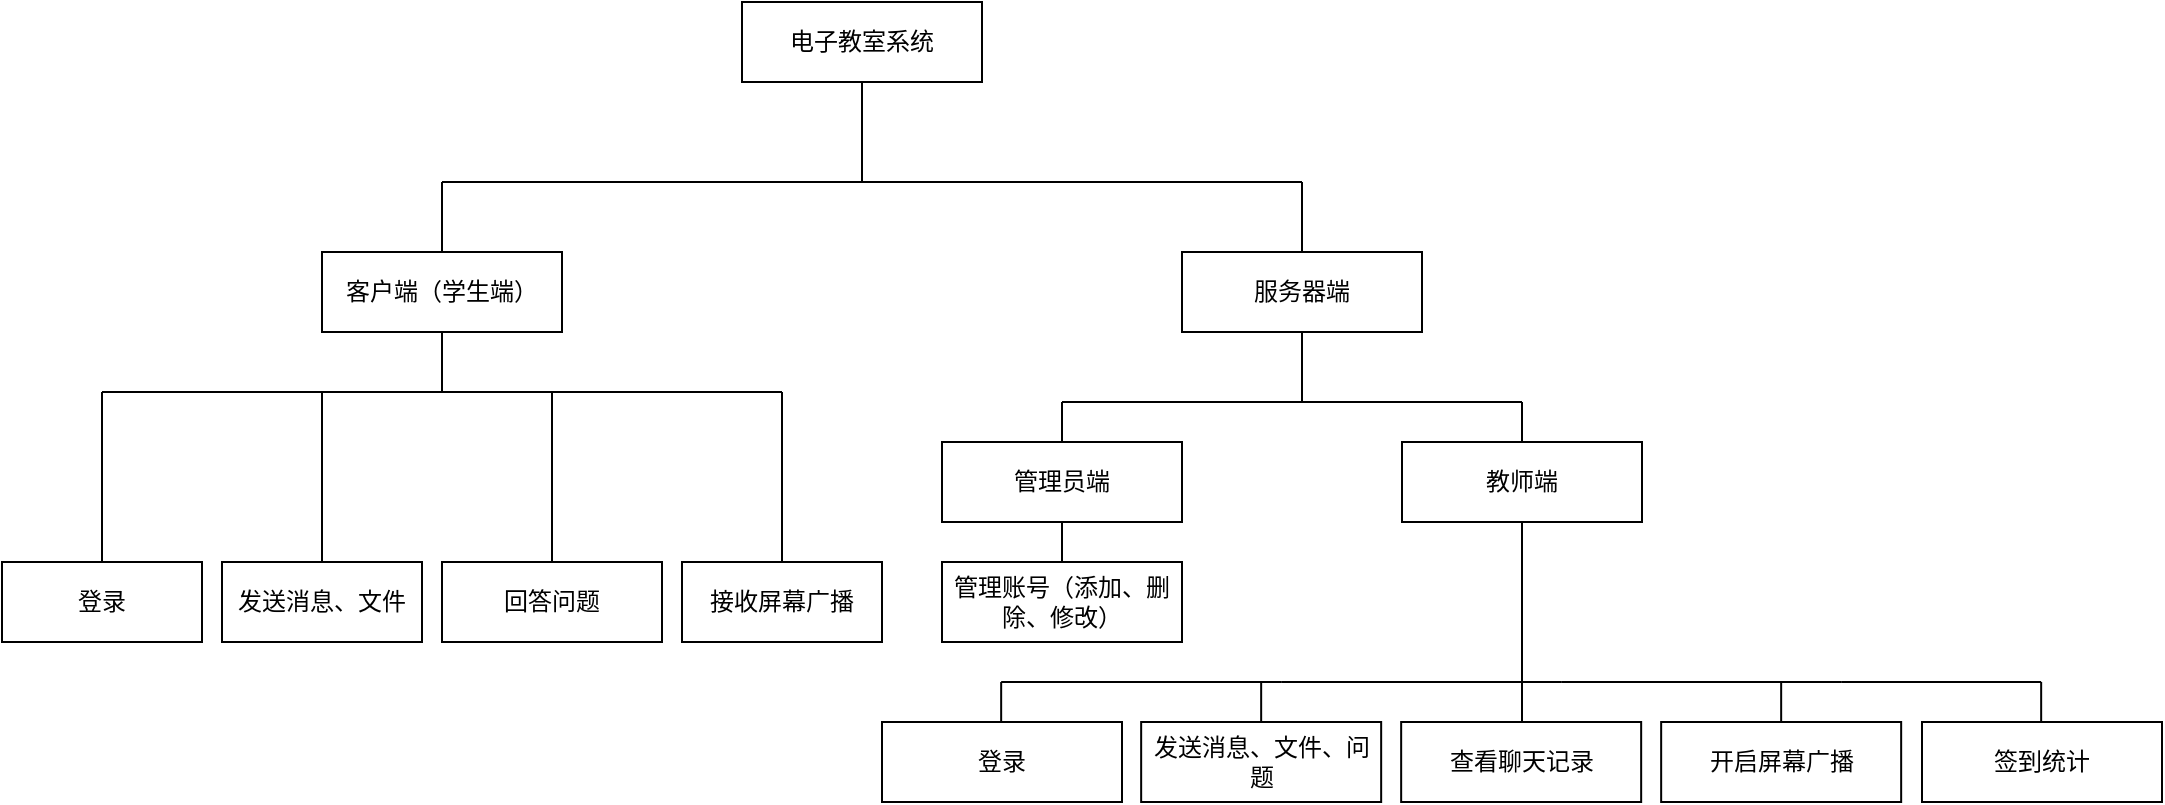 <mxfile version="13.3.0" type="device"><diagram id="C5RBs43oDa-KdzZeNtuy" name="Page-1"><mxGraphModel dx="1815" dy="499" grid="1" gridSize="10" guides="1" tooltips="1" connect="1" arrows="1" fold="1" page="1" pageScale="1" pageWidth="827" pageHeight="1169" math="0" shadow="0"><root><mxCell id="WIyWlLk6GJQsqaUBKTNV-0"/><mxCell id="WIyWlLk6GJQsqaUBKTNV-1" parent="WIyWlLk6GJQsqaUBKTNV-0"/><mxCell id="p3Ws6YJ3FXFPK7ZC3mhL-4" value="客户端（学生端）" style="rounded=0;whiteSpace=wrap;html=1;" vertex="1" parent="WIyWlLk6GJQsqaUBKTNV-1"><mxGeometry x="-210" y="565" width="120" height="40" as="geometry"/></mxCell><mxCell id="p3Ws6YJ3FXFPK7ZC3mhL-5" value="登录" style="rounded=0;whiteSpace=wrap;html=1;direction=west;" vertex="1" parent="WIyWlLk6GJQsqaUBKTNV-1"><mxGeometry x="-370" y="720" width="100" height="40" as="geometry"/></mxCell><mxCell id="p3Ws6YJ3FXFPK7ZC3mhL-6" value="发送消息、文件" style="rounded=0;whiteSpace=wrap;html=1;direction=west;" vertex="1" parent="WIyWlLk6GJQsqaUBKTNV-1"><mxGeometry x="-260" y="720" width="100" height="40" as="geometry"/></mxCell><mxCell id="p3Ws6YJ3FXFPK7ZC3mhL-7" value="回答问题" style="rounded=0;whiteSpace=wrap;html=1;direction=west;" vertex="1" parent="WIyWlLk6GJQsqaUBKTNV-1"><mxGeometry x="-150" y="720" width="110" height="40" as="geometry"/></mxCell><mxCell id="p3Ws6YJ3FXFPK7ZC3mhL-10" value="" style="endArrow=none;html=1;" edge="1" parent="WIyWlLk6GJQsqaUBKTNV-1"><mxGeometry width="50" height="50" relative="1" as="geometry"><mxPoint x="-320" y="635" as="sourcePoint"/><mxPoint x="-170" y="635" as="targetPoint"/></mxGeometry></mxCell><mxCell id="p3Ws6YJ3FXFPK7ZC3mhL-11" value="" style="endArrow=none;html=1;exitX=0.5;exitY=1;exitDx=0;exitDy=0;" edge="1" parent="WIyWlLk6GJQsqaUBKTNV-1" source="p3Ws6YJ3FXFPK7ZC3mhL-5"><mxGeometry width="50" height="50" relative="1" as="geometry"><mxPoint y="765" as="sourcePoint"/><mxPoint x="-320" y="635" as="targetPoint"/></mxGeometry></mxCell><mxCell id="p3Ws6YJ3FXFPK7ZC3mhL-12" value="" style="endArrow=none;html=1;" edge="1" parent="WIyWlLk6GJQsqaUBKTNV-1"><mxGeometry width="50" height="50" relative="1" as="geometry"><mxPoint x="20" y="635" as="sourcePoint"/><mxPoint x="-170" y="635" as="targetPoint"/></mxGeometry></mxCell><mxCell id="p3Ws6YJ3FXFPK7ZC3mhL-13" value="" style="endArrow=none;html=1;exitX=0.5;exitY=1;exitDx=0;exitDy=0;" edge="1" parent="WIyWlLk6GJQsqaUBKTNV-1" source="p3Ws6YJ3FXFPK7ZC3mhL-7"><mxGeometry width="50" height="50" relative="1" as="geometry"><mxPoint x="-10" y="725" as="sourcePoint"/><mxPoint x="-95" y="635" as="targetPoint"/></mxGeometry></mxCell><mxCell id="p3Ws6YJ3FXFPK7ZC3mhL-14" value="服务器端" style="rounded=0;whiteSpace=wrap;html=1;" vertex="1" parent="WIyWlLk6GJQsqaUBKTNV-1"><mxGeometry x="220" y="565" width="120" height="40" as="geometry"/></mxCell><mxCell id="p3Ws6YJ3FXFPK7ZC3mhL-15" value="管理员端" style="rounded=0;whiteSpace=wrap;html=1;" vertex="1" parent="WIyWlLk6GJQsqaUBKTNV-1"><mxGeometry x="100" y="660" width="120" height="40" as="geometry"/></mxCell><mxCell id="p3Ws6YJ3FXFPK7ZC3mhL-16" value="教师端" style="rounded=0;whiteSpace=wrap;html=1;" vertex="1" parent="WIyWlLk6GJQsqaUBKTNV-1"><mxGeometry x="330" y="660" width="120" height="40" as="geometry"/></mxCell><mxCell id="p3Ws6YJ3FXFPK7ZC3mhL-18" value="" style="endArrow=none;html=1;" edge="1" parent="WIyWlLk6GJQsqaUBKTNV-1"><mxGeometry width="50" height="50" relative="1" as="geometry"><mxPoint x="160" y="640" as="sourcePoint"/><mxPoint x="270" y="640" as="targetPoint"/></mxGeometry></mxCell><mxCell id="p3Ws6YJ3FXFPK7ZC3mhL-19" value="" style="endArrow=none;html=1;exitX=0.5;exitY=0;exitDx=0;exitDy=0;" edge="1" parent="WIyWlLk6GJQsqaUBKTNV-1" source="p3Ws6YJ3FXFPK7ZC3mhL-15"><mxGeometry width="50" height="50" relative="1" as="geometry"><mxPoint x="440" y="710" as="sourcePoint"/><mxPoint x="160" y="640" as="targetPoint"/></mxGeometry></mxCell><mxCell id="p3Ws6YJ3FXFPK7ZC3mhL-20" value="" style="endArrow=none;html=1;" edge="1" parent="WIyWlLk6GJQsqaUBKTNV-1"><mxGeometry width="50" height="50" relative="1" as="geometry"><mxPoint x="270" y="640" as="sourcePoint"/><mxPoint x="390" y="640" as="targetPoint"/></mxGeometry></mxCell><mxCell id="p3Ws6YJ3FXFPK7ZC3mhL-21" value="" style="endArrow=none;html=1;" edge="1" parent="WIyWlLk6GJQsqaUBKTNV-1" source="p3Ws6YJ3FXFPK7ZC3mhL-16"><mxGeometry width="50" height="50" relative="1" as="geometry"><mxPoint x="280" y="610" as="sourcePoint"/><mxPoint x="390" y="640" as="targetPoint"/></mxGeometry></mxCell><mxCell id="p3Ws6YJ3FXFPK7ZC3mhL-23" value="管理账号（添加、删除、修改）" style="rounded=0;whiteSpace=wrap;html=1;" vertex="1" parent="WIyWlLk6GJQsqaUBKTNV-1"><mxGeometry x="100" y="720" width="120" height="40" as="geometry"/></mxCell><mxCell id="p3Ws6YJ3FXFPK7ZC3mhL-26" value="" style="endArrow=none;html=1;entryX=0.5;entryY=1;entryDx=0;entryDy=0;exitX=0.5;exitY=0;exitDx=0;exitDy=0;" edge="1" parent="WIyWlLk6GJQsqaUBKTNV-1" source="p3Ws6YJ3FXFPK7ZC3mhL-23" target="p3Ws6YJ3FXFPK7ZC3mhL-15"><mxGeometry width="50" height="50" relative="1" as="geometry"><mxPoint x="290" y="690" as="sourcePoint"/><mxPoint x="340" y="640" as="targetPoint"/></mxGeometry></mxCell><mxCell id="p3Ws6YJ3FXFPK7ZC3mhL-27" value="登录" style="rounded=0;whiteSpace=wrap;html=1;" vertex="1" parent="WIyWlLk6GJQsqaUBKTNV-1"><mxGeometry x="70" y="800" width="120" height="40" as="geometry"/></mxCell><mxCell id="p3Ws6YJ3FXFPK7ZC3mhL-28" value="发送消息、文件、问题" style="rounded=0;whiteSpace=wrap;html=1;" vertex="1" parent="WIyWlLk6GJQsqaUBKTNV-1"><mxGeometry x="199.58" y="800" width="120" height="40" as="geometry"/></mxCell><mxCell id="p3Ws6YJ3FXFPK7ZC3mhL-30" value="" style="endArrow=none;html=1;" edge="1" parent="WIyWlLk6GJQsqaUBKTNV-1"><mxGeometry width="50" height="50" relative="1" as="geometry"><mxPoint x="129.58" y="780" as="sourcePoint"/><mxPoint x="269.58" y="780" as="targetPoint"/></mxGeometry></mxCell><mxCell id="p3Ws6YJ3FXFPK7ZC3mhL-31" value="" style="endArrow=none;html=1;exitX=0.5;exitY=0;exitDx=0;exitDy=0;" edge="1" parent="WIyWlLk6GJQsqaUBKTNV-1"><mxGeometry width="50" height="50" relative="1" as="geometry"><mxPoint x="129.58" y="800" as="sourcePoint"/><mxPoint x="129.58" y="780" as="targetPoint"/></mxGeometry></mxCell><mxCell id="p3Ws6YJ3FXFPK7ZC3mhL-32" value="" style="endArrow=none;html=1;" edge="1" parent="WIyWlLk6GJQsqaUBKTNV-1"><mxGeometry width="50" height="50" relative="1" as="geometry"><mxPoint x="409.58" y="780" as="sourcePoint"/><mxPoint x="269.58" y="780" as="targetPoint"/></mxGeometry></mxCell><mxCell id="p3Ws6YJ3FXFPK7ZC3mhL-33" value="" style="endArrow=none;html=1;exitX=0.5;exitY=0;exitDx=0;exitDy=0;" edge="1" parent="WIyWlLk6GJQsqaUBKTNV-1"><mxGeometry width="50" height="50" relative="1" as="geometry"><mxPoint x="390.0" y="800" as="sourcePoint"/><mxPoint x="390.0" y="780" as="targetPoint"/></mxGeometry></mxCell><mxCell id="p3Ws6YJ3FXFPK7ZC3mhL-34" value="" style="endArrow=none;html=1;entryX=0.5;entryY=1;entryDx=0;entryDy=0;" edge="1" parent="WIyWlLk6GJQsqaUBKTNV-1" target="p3Ws6YJ3FXFPK7ZC3mhL-16"><mxGeometry width="50" height="50" relative="1" as="geometry"><mxPoint x="390" y="780" as="sourcePoint"/><mxPoint x="330" y="690" as="targetPoint"/></mxGeometry></mxCell><mxCell id="p3Ws6YJ3FXFPK7ZC3mhL-35" value="" style="endArrow=none;html=1;" edge="1" parent="WIyWlLk6GJQsqaUBKTNV-1" source="p3Ws6YJ3FXFPK7ZC3mhL-28"><mxGeometry width="50" height="50" relative="1" as="geometry"><mxPoint x="159.58" y="840" as="sourcePoint"/><mxPoint x="259.58" y="780" as="targetPoint"/></mxGeometry></mxCell><mxCell id="p3Ws6YJ3FXFPK7ZC3mhL-36" value="开启屏幕广播" style="rounded=0;whiteSpace=wrap;html=1;" vertex="1" parent="WIyWlLk6GJQsqaUBKTNV-1"><mxGeometry x="459.58" y="800" width="120" height="40" as="geometry"/></mxCell><mxCell id="p3Ws6YJ3FXFPK7ZC3mhL-37" value="" style="endArrow=none;html=1;" edge="1" parent="WIyWlLk6GJQsqaUBKTNV-1"><mxGeometry width="50" height="50" relative="1" as="geometry"><mxPoint x="549.58" y="780" as="sourcePoint"/><mxPoint x="409.58" y="780" as="targetPoint"/></mxGeometry></mxCell><mxCell id="p3Ws6YJ3FXFPK7ZC3mhL-38" value="" style="endArrow=none;html=1;" edge="1" parent="WIyWlLk6GJQsqaUBKTNV-1" source="p3Ws6YJ3FXFPK7ZC3mhL-36"><mxGeometry width="50" height="50" relative="1" as="geometry"><mxPoint x="309.58" y="840" as="sourcePoint"/><mxPoint x="519.58" y="780" as="targetPoint"/></mxGeometry></mxCell><mxCell id="p3Ws6YJ3FXFPK7ZC3mhL-40" value="签到统计" style="rounded=0;whiteSpace=wrap;html=1;" vertex="1" parent="WIyWlLk6GJQsqaUBKTNV-1"><mxGeometry x="590" y="800" width="120" height="40" as="geometry"/></mxCell><mxCell id="p3Ws6YJ3FXFPK7ZC3mhL-42" value="查看聊天记录" style="rounded=0;whiteSpace=wrap;html=1;" vertex="1" parent="WIyWlLk6GJQsqaUBKTNV-1"><mxGeometry x="329.58" y="800" width="120" height="40" as="geometry"/></mxCell><mxCell id="p3Ws6YJ3FXFPK7ZC3mhL-43" value="" style="endArrow=none;html=1;" edge="1" parent="WIyWlLk6GJQsqaUBKTNV-1"><mxGeometry width="50" height="50" relative="1" as="geometry"><mxPoint x="649.58" y="780" as="sourcePoint"/><mxPoint x="549.58" y="780" as="targetPoint"/></mxGeometry></mxCell><mxCell id="p3Ws6YJ3FXFPK7ZC3mhL-44" value="" style="endArrow=none;html=1;exitX=0.5;exitY=0;exitDx=0;exitDy=0;" edge="1" parent="WIyWlLk6GJQsqaUBKTNV-1"><mxGeometry width="50" height="50" relative="1" as="geometry"><mxPoint x="649.58" y="800" as="sourcePoint"/><mxPoint x="649.58" y="780" as="targetPoint"/><Array as="points"/></mxGeometry></mxCell><mxCell id="p3Ws6YJ3FXFPK7ZC3mhL-48" value="接收屏幕广播" style="rounded=0;whiteSpace=wrap;html=1;direction=west;" vertex="1" parent="WIyWlLk6GJQsqaUBKTNV-1"><mxGeometry x="-30" y="720" width="100" height="40" as="geometry"/></mxCell><mxCell id="p3Ws6YJ3FXFPK7ZC3mhL-50" value="" style="endArrow=none;html=1;exitX=0.5;exitY=1;exitDx=0;exitDy=0;" edge="1" parent="WIyWlLk6GJQsqaUBKTNV-1" source="p3Ws6YJ3FXFPK7ZC3mhL-48"><mxGeometry width="50" height="50" relative="1" as="geometry"><mxPoint x="-90" y="675" as="sourcePoint"/><mxPoint x="20" y="635" as="targetPoint"/></mxGeometry></mxCell><mxCell id="p3Ws6YJ3FXFPK7ZC3mhL-51" value="" style="endArrow=none;html=1;entryX=0.5;entryY=1;entryDx=0;entryDy=0;" edge="1" parent="WIyWlLk6GJQsqaUBKTNV-1" target="p3Ws6YJ3FXFPK7ZC3mhL-4"><mxGeometry width="50" height="50" relative="1" as="geometry"><mxPoint x="-150" y="635" as="sourcePoint"/><mxPoint x="-180" y="605" as="targetPoint"/></mxGeometry></mxCell><mxCell id="p3Ws6YJ3FXFPK7ZC3mhL-52" value="" style="endArrow=none;html=1;exitX=0.5;exitY=1;exitDx=0;exitDy=0;" edge="1" parent="WIyWlLk6GJQsqaUBKTNV-1" source="p3Ws6YJ3FXFPK7ZC3mhL-6"><mxGeometry width="50" height="50" relative="1" as="geometry"><mxPoint x="-90" y="675" as="sourcePoint"/><mxPoint x="-210" y="635" as="targetPoint"/></mxGeometry></mxCell><mxCell id="p3Ws6YJ3FXFPK7ZC3mhL-57" value="" style="endArrow=none;html=1;entryX=0.5;entryY=1;entryDx=0;entryDy=0;" edge="1" parent="WIyWlLk6GJQsqaUBKTNV-1"><mxGeometry width="50" height="50" relative="1" as="geometry"><mxPoint x="280" y="640" as="sourcePoint"/><mxPoint x="280" y="605" as="targetPoint"/></mxGeometry></mxCell><mxCell id="p3Ws6YJ3FXFPK7ZC3mhL-58" value="电子教室系统" style="rounded=0;whiteSpace=wrap;html=1;" vertex="1" parent="WIyWlLk6GJQsqaUBKTNV-1"><mxGeometry y="440" width="120" height="40" as="geometry"/></mxCell><mxCell id="p3Ws6YJ3FXFPK7ZC3mhL-60" value="" style="endArrow=none;html=1;entryX=0.5;entryY=1;entryDx=0;entryDy=0;" edge="1" parent="WIyWlLk6GJQsqaUBKTNV-1" target="p3Ws6YJ3FXFPK7ZC3mhL-58"><mxGeometry width="50" height="50" relative="1" as="geometry"><mxPoint x="60" y="530" as="sourcePoint"/><mxPoint x="110" y="590" as="targetPoint"/></mxGeometry></mxCell><mxCell id="p3Ws6YJ3FXFPK7ZC3mhL-61" value="" style="endArrow=none;html=1;" edge="1" parent="WIyWlLk6GJQsqaUBKTNV-1"><mxGeometry width="50" height="50" relative="1" as="geometry"><mxPoint x="-150" y="530" as="sourcePoint"/><mxPoint x="60" y="530" as="targetPoint"/></mxGeometry></mxCell><mxCell id="p3Ws6YJ3FXFPK7ZC3mhL-62" value="" style="endArrow=none;html=1;exitX=0.5;exitY=0;exitDx=0;exitDy=0;" edge="1" parent="WIyWlLk6GJQsqaUBKTNV-1" source="p3Ws6YJ3FXFPK7ZC3mhL-4"><mxGeometry width="50" height="50" relative="1" as="geometry"><mxPoint x="60" y="640" as="sourcePoint"/><mxPoint x="-150" y="530" as="targetPoint"/></mxGeometry></mxCell><mxCell id="p3Ws6YJ3FXFPK7ZC3mhL-63" value="" style="endArrow=none;html=1;" edge="1" parent="WIyWlLk6GJQsqaUBKTNV-1"><mxGeometry width="50" height="50" relative="1" as="geometry"><mxPoint x="280" y="530" as="sourcePoint"/><mxPoint x="60" y="530" as="targetPoint"/></mxGeometry></mxCell><mxCell id="p3Ws6YJ3FXFPK7ZC3mhL-64" value="" style="endArrow=none;html=1;exitX=0.5;exitY=0;exitDx=0;exitDy=0;" edge="1" parent="WIyWlLk6GJQsqaUBKTNV-1" source="p3Ws6YJ3FXFPK7ZC3mhL-14"><mxGeometry width="50" height="50" relative="1" as="geometry"><mxPoint x="60" y="640" as="sourcePoint"/><mxPoint x="280" y="530" as="targetPoint"/></mxGeometry></mxCell></root></mxGraphModel></diagram></mxfile>